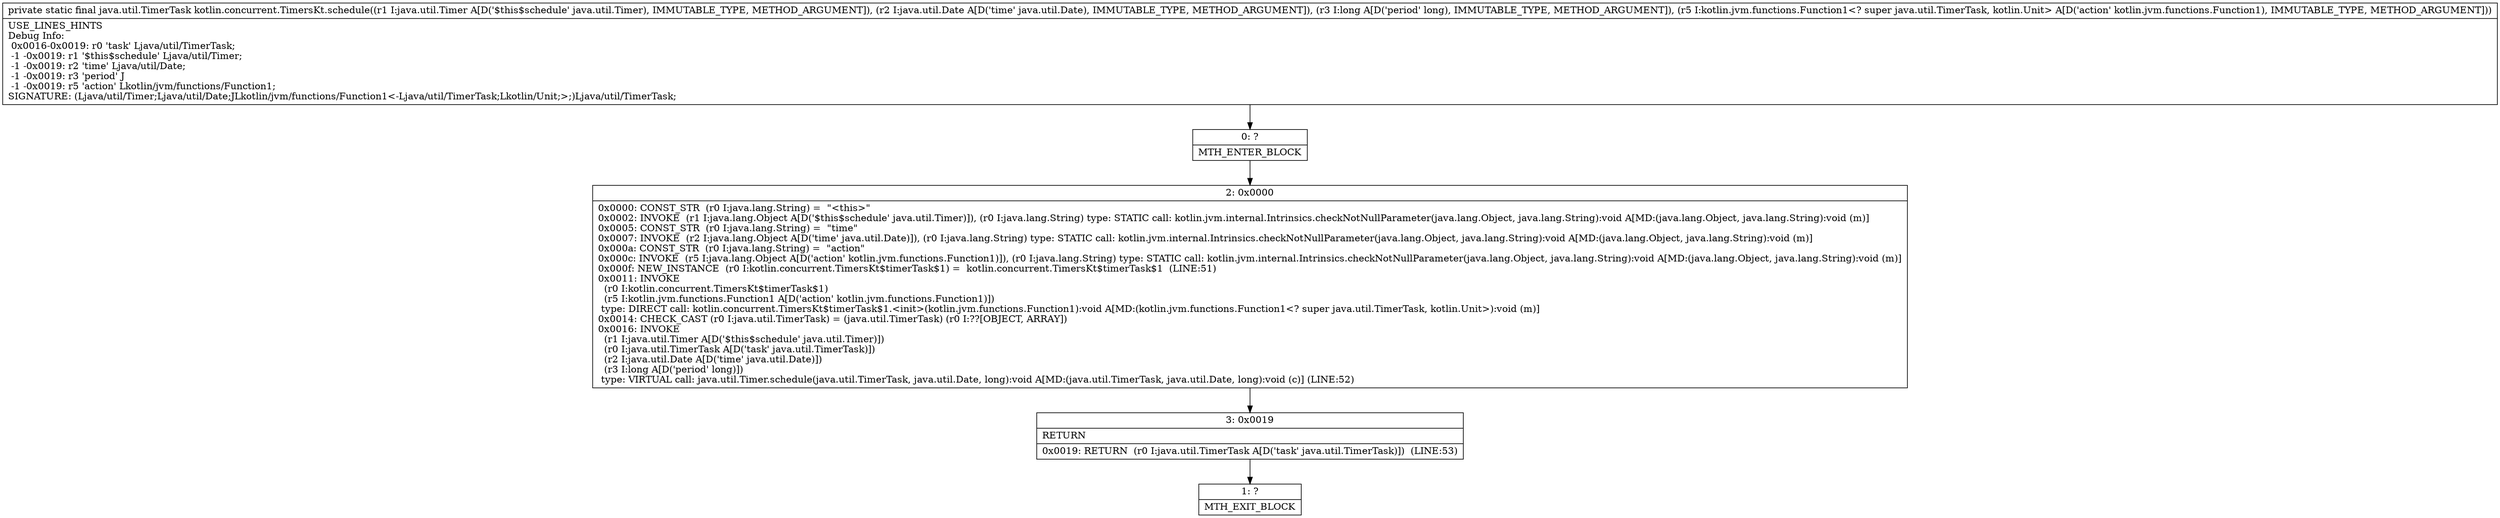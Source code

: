 digraph "CFG forkotlin.concurrent.TimersKt.schedule(Ljava\/util\/Timer;Ljava\/util\/Date;JLkotlin\/jvm\/functions\/Function1;)Ljava\/util\/TimerTask;" {
Node_0 [shape=record,label="{0\:\ ?|MTH_ENTER_BLOCK\l}"];
Node_2 [shape=record,label="{2\:\ 0x0000|0x0000: CONST_STR  (r0 I:java.lang.String) =  \"\<this\>\" \l0x0002: INVOKE  (r1 I:java.lang.Object A[D('$this$schedule' java.util.Timer)]), (r0 I:java.lang.String) type: STATIC call: kotlin.jvm.internal.Intrinsics.checkNotNullParameter(java.lang.Object, java.lang.String):void A[MD:(java.lang.Object, java.lang.String):void (m)]\l0x0005: CONST_STR  (r0 I:java.lang.String) =  \"time\" \l0x0007: INVOKE  (r2 I:java.lang.Object A[D('time' java.util.Date)]), (r0 I:java.lang.String) type: STATIC call: kotlin.jvm.internal.Intrinsics.checkNotNullParameter(java.lang.Object, java.lang.String):void A[MD:(java.lang.Object, java.lang.String):void (m)]\l0x000a: CONST_STR  (r0 I:java.lang.String) =  \"action\" \l0x000c: INVOKE  (r5 I:java.lang.Object A[D('action' kotlin.jvm.functions.Function1)]), (r0 I:java.lang.String) type: STATIC call: kotlin.jvm.internal.Intrinsics.checkNotNullParameter(java.lang.Object, java.lang.String):void A[MD:(java.lang.Object, java.lang.String):void (m)]\l0x000f: NEW_INSTANCE  (r0 I:kotlin.concurrent.TimersKt$timerTask$1) =  kotlin.concurrent.TimersKt$timerTask$1  (LINE:51)\l0x0011: INVOKE  \l  (r0 I:kotlin.concurrent.TimersKt$timerTask$1)\l  (r5 I:kotlin.jvm.functions.Function1 A[D('action' kotlin.jvm.functions.Function1)])\l type: DIRECT call: kotlin.concurrent.TimersKt$timerTask$1.\<init\>(kotlin.jvm.functions.Function1):void A[MD:(kotlin.jvm.functions.Function1\<? super java.util.TimerTask, kotlin.Unit\>):void (m)]\l0x0014: CHECK_CAST (r0 I:java.util.TimerTask) = (java.util.TimerTask) (r0 I:??[OBJECT, ARRAY]) \l0x0016: INVOKE  \l  (r1 I:java.util.Timer A[D('$this$schedule' java.util.Timer)])\l  (r0 I:java.util.TimerTask A[D('task' java.util.TimerTask)])\l  (r2 I:java.util.Date A[D('time' java.util.Date)])\l  (r3 I:long A[D('period' long)])\l type: VIRTUAL call: java.util.Timer.schedule(java.util.TimerTask, java.util.Date, long):void A[MD:(java.util.TimerTask, java.util.Date, long):void (c)] (LINE:52)\l}"];
Node_3 [shape=record,label="{3\:\ 0x0019|RETURN\l|0x0019: RETURN  (r0 I:java.util.TimerTask A[D('task' java.util.TimerTask)])  (LINE:53)\l}"];
Node_1 [shape=record,label="{1\:\ ?|MTH_EXIT_BLOCK\l}"];
MethodNode[shape=record,label="{private static final java.util.TimerTask kotlin.concurrent.TimersKt.schedule((r1 I:java.util.Timer A[D('$this$schedule' java.util.Timer), IMMUTABLE_TYPE, METHOD_ARGUMENT]), (r2 I:java.util.Date A[D('time' java.util.Date), IMMUTABLE_TYPE, METHOD_ARGUMENT]), (r3 I:long A[D('period' long), IMMUTABLE_TYPE, METHOD_ARGUMENT]), (r5 I:kotlin.jvm.functions.Function1\<? super java.util.TimerTask, kotlin.Unit\> A[D('action' kotlin.jvm.functions.Function1), IMMUTABLE_TYPE, METHOD_ARGUMENT]))  | USE_LINES_HINTS\lDebug Info:\l  0x0016\-0x0019: r0 'task' Ljava\/util\/TimerTask;\l  \-1 \-0x0019: r1 '$this$schedule' Ljava\/util\/Timer;\l  \-1 \-0x0019: r2 'time' Ljava\/util\/Date;\l  \-1 \-0x0019: r3 'period' J\l  \-1 \-0x0019: r5 'action' Lkotlin\/jvm\/functions\/Function1;\lSIGNATURE: (Ljava\/util\/Timer;Ljava\/util\/Date;JLkotlin\/jvm\/functions\/Function1\<\-Ljava\/util\/TimerTask;Lkotlin\/Unit;\>;)Ljava\/util\/TimerTask;\l}"];
MethodNode -> Node_0;Node_0 -> Node_2;
Node_2 -> Node_3;
Node_3 -> Node_1;
}

